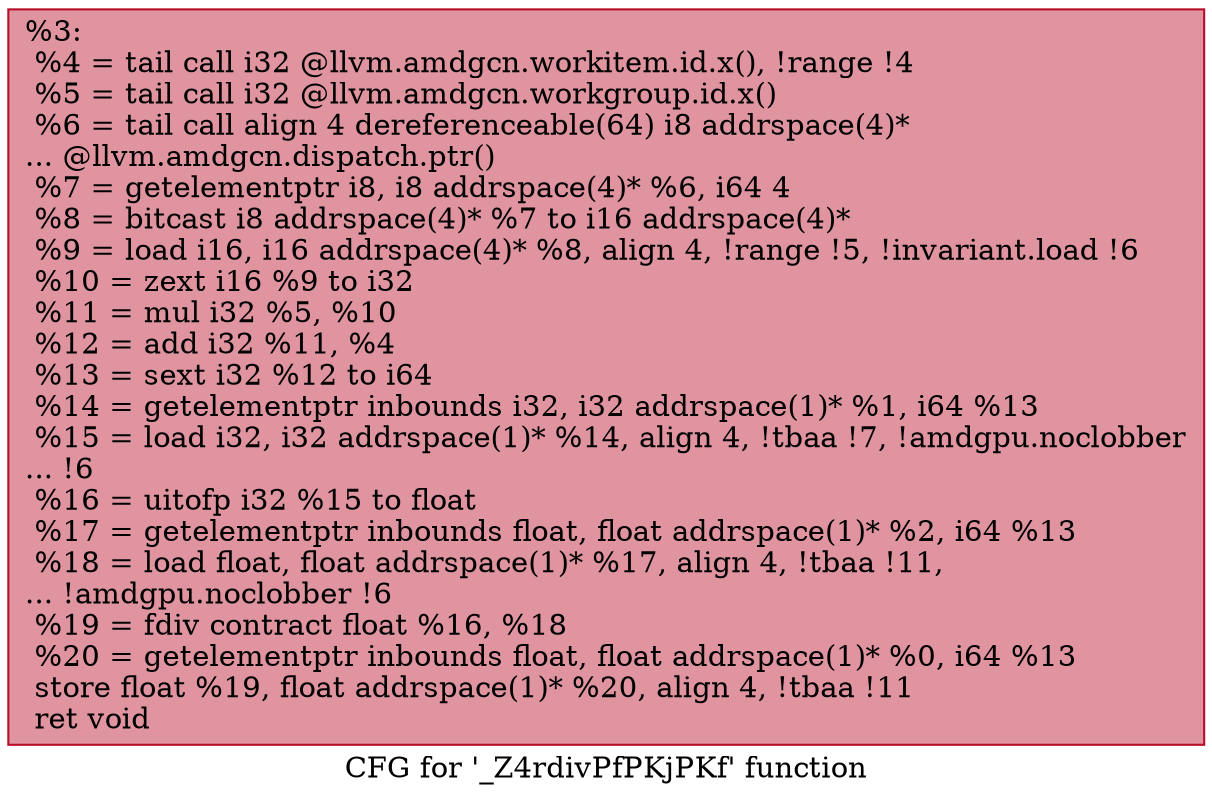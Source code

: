 digraph "CFG for '_Z4rdivPfPKjPKf' function" {
	label="CFG for '_Z4rdivPfPKjPKf' function";

	Node0x4697fe0 [shape=record,color="#b70d28ff", style=filled, fillcolor="#b70d2870",label="{%3:\l  %4 = tail call i32 @llvm.amdgcn.workitem.id.x(), !range !4\l  %5 = tail call i32 @llvm.amdgcn.workgroup.id.x()\l  %6 = tail call align 4 dereferenceable(64) i8 addrspace(4)*\l... @llvm.amdgcn.dispatch.ptr()\l  %7 = getelementptr i8, i8 addrspace(4)* %6, i64 4\l  %8 = bitcast i8 addrspace(4)* %7 to i16 addrspace(4)*\l  %9 = load i16, i16 addrspace(4)* %8, align 4, !range !5, !invariant.load !6\l  %10 = zext i16 %9 to i32\l  %11 = mul i32 %5, %10\l  %12 = add i32 %11, %4\l  %13 = sext i32 %12 to i64\l  %14 = getelementptr inbounds i32, i32 addrspace(1)* %1, i64 %13\l  %15 = load i32, i32 addrspace(1)* %14, align 4, !tbaa !7, !amdgpu.noclobber\l... !6\l  %16 = uitofp i32 %15 to float\l  %17 = getelementptr inbounds float, float addrspace(1)* %2, i64 %13\l  %18 = load float, float addrspace(1)* %17, align 4, !tbaa !11,\l... !amdgpu.noclobber !6\l  %19 = fdiv contract float %16, %18\l  %20 = getelementptr inbounds float, float addrspace(1)* %0, i64 %13\l  store float %19, float addrspace(1)* %20, align 4, !tbaa !11\l  ret void\l}"];
}
